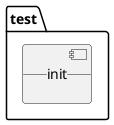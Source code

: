 {
  "sha1": "kcem6xus9w80boc4xv96ng306zzwpp0",
  "insertion": {
    "when": "2024-06-03T18:59:32.852Z",
    "user": "plantuml@gmail.com"
  }
}
@startuml
package "test" {
    [__init__]
}
@enduml
